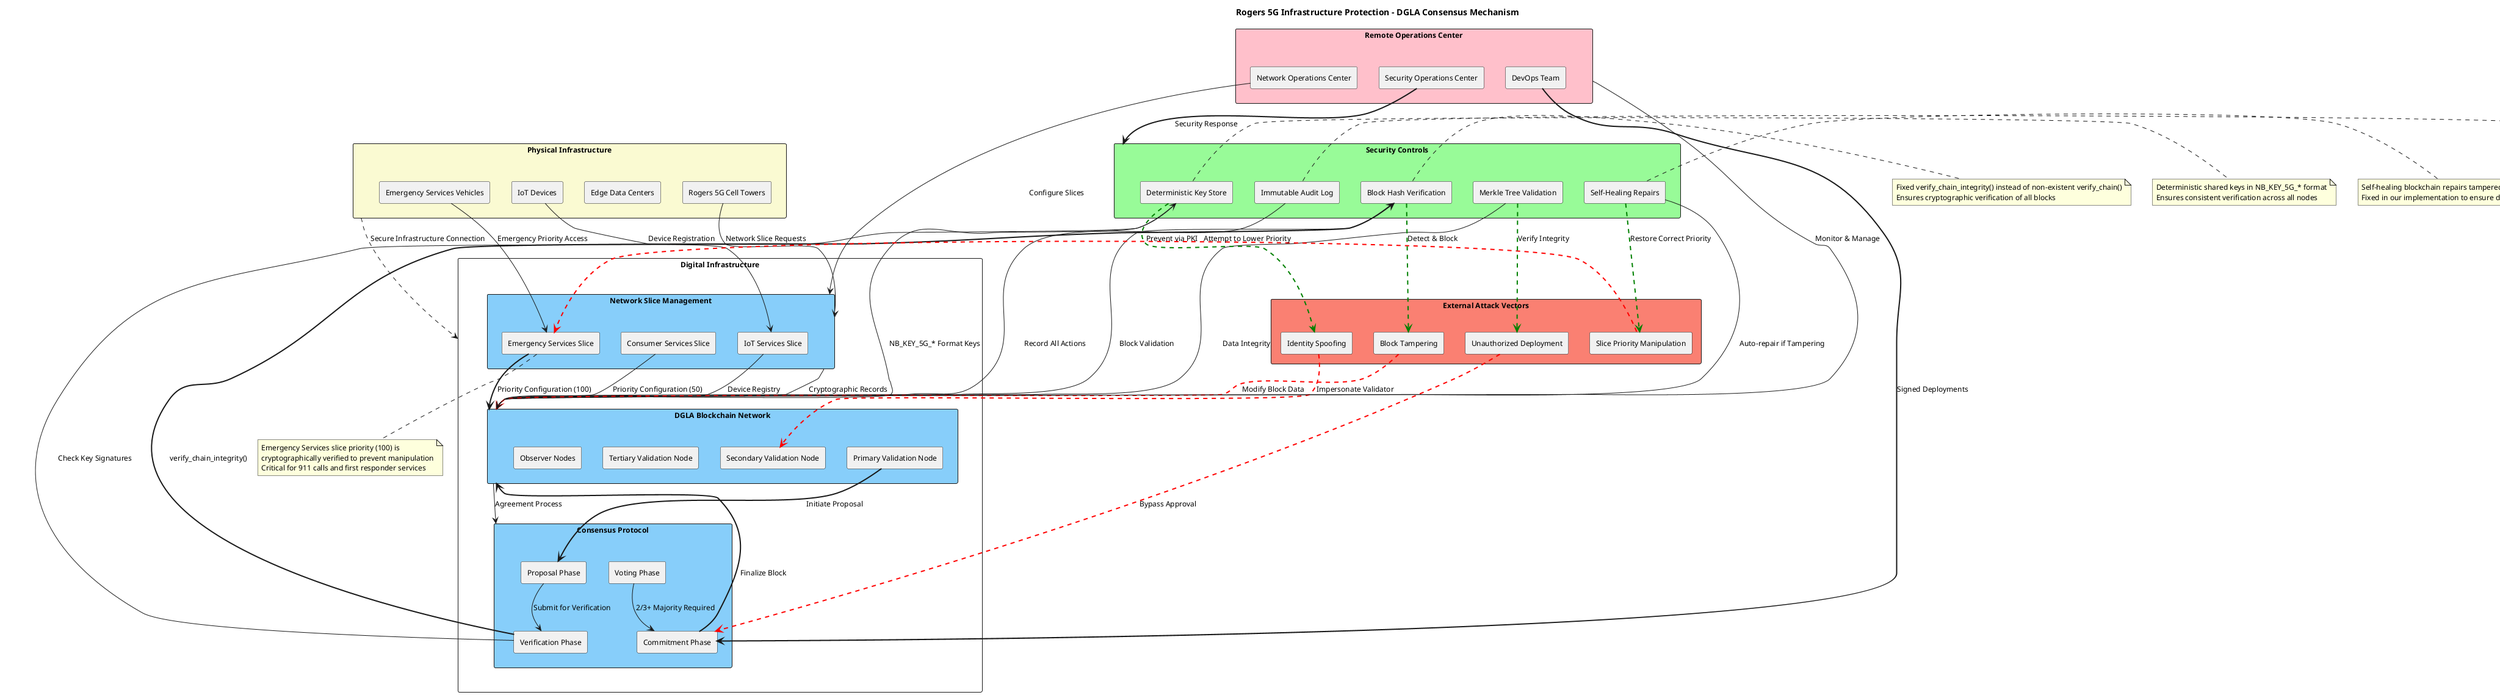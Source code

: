 @startuml DGLA Consensus & Infrastructure Protection

' Style settings
!define PROCESS_BG LightSkyBlue
!define SECURITY_BG PaleGreen
!define ATTACK_BG Salmon
!define PHYSICAL_BG LightGoldenRodYellow
!define REMOTE_BG Pink

skinparam componentStyle rectangle
skinparam backgroundColor White
skinparam defaultFontName Arial
skinparam defaultFontSize 12

' Title
title Rogers 5G Infrastructure Protection - DGLA Consensus Mechanism

' Define the top-level partitions
rectangle "Physical Infrastructure" as PHY #PHYSICAL_BG {
    rectangle "Rogers 5G Cell Towers" as TOWER
    rectangle "Edge Data Centers" as EDGE
    rectangle "IoT Devices" as IOT
    rectangle "Emergency Services Vehicles" as ESV
}

rectangle "Digital Infrastructure" as DIG {
    rectangle "Network Slice Management" as SLICE #PROCESS_BG {
        rectangle "Emergency Services Slice" as ES_SLICE
        rectangle "Consumer Services Slice" as CS_SLICE
        rectangle "IoT Services Slice" as IOT_SLICE
    }
    
    rectangle "DGLA Blockchain Network" as BCN #PROCESS_BG {
        rectangle "Primary Validation Node" as VN1
        rectangle "Secondary Validation Node" as VN2
        rectangle "Tertiary Validation Node" as VN3
        rectangle "Observer Nodes" as OBS
    }
    
    rectangle "Consensus Protocol" as CON #PROCESS_BG {
        rectangle "Proposal Phase" as PROP
        rectangle "Verification Phase" as VERIF
        rectangle "Voting Phase" as VOTE
        rectangle "Commitment Phase" as COMMIT
    }
}

rectangle "Security Controls" as SEC #SECURITY_BG {
    rectangle "Deterministic Key Store" as KEYS
    rectangle "Block Hash Verification" as HASH
    rectangle "Merkle Tree Validation" as MERKLE
    rectangle "Self-Healing Repairs" as REPAIR
    rectangle "Immutable Audit Log" as AUDIT
}

rectangle "External Attack Vectors" as ATK #ATTACK_BG {
    rectangle "Slice Priority Manipulation" as PRIORITY
    rectangle "Block Tampering" as TAMPERING
    rectangle "Identity Spoofing" as SPOOFING
    rectangle "Unauthorized Deployment" as UNAUTH
}

rectangle "Remote Operations Center" as ROC #REMOTE_BG {
    rectangle "Network Operations Center" as NOC
    rectangle "Security Operations Center" as SOC
    rectangle "DevOps Team" as DEVOPS
}

' Define the relationships and flows

' Physical to Digital connections
PHY -[dashed]-> DIG : "Secure Infrastructure Connection"
TOWER --> SLICE : "Network Slice Requests"
IOT --> IOT_SLICE : "Device Registration"
ESV --> ES_SLICE : "Emergency Priority Access"

' Slice management relationships
SLICE --> BCN : "Cryptographic Records" 
ES_SLICE -[bold]-> BCN : "Priority Configuration (100)"
CS_SLICE --> BCN : "Priority Configuration (50)"
IOT_SLICE --> BCN : "Device Registry"

' Blockchain consensus
BCN --> CON : "Agreement Process"
VN1 -[bold]-> PROP : "Initiate Proposal"
PROP --> VERIF : "Submit for Verification"
VERIF -[bold]-> HASH : "verify_chain_integrity()"
VERIF --> KEYS : "Check Key Signatures"
VOTE --> COMMIT : "2/3+ Majority Required"
COMMIT -[bold]-> BCN : "Finalize Block"

' Security controls
HASH --> BCN : "Block Validation"
KEYS --> BCN : "NB_KEY_5G_* Format Keys"
MERKLE --> BCN : "Data Integrity"
REPAIR --> BCN : "Auto-repair if Tampering"
AUDIT --> BCN : "Record All Actions"

' External attack vectors
PRIORITY -[#red,dashed,thickness=2]-> ES_SLICE : "Attempt to Lower Priority"
TAMPERING -[#red,dashed,thickness=2]-> BCN : "Modify Block Data"
SPOOFING -[#red,dashed,thickness=2]-> VN2 : "Impersonate Validator"
UNAUTH -[#red,dashed,thickness=2]-> COMMIT : "Bypass Approval"

' Security controls blocking attacks
HASH -[#green,dashed,thickness=2]-> TAMPERING : "Detect & Block"
KEYS -[#green,dashed,thickness=2]-> SPOOFING : "Prevent via PKI"
MERKLE -[#green,dashed,thickness=2]-> UNAUTH : "Verify Integrity"
REPAIR -[#green,dashed,thickness=2]-> PRIORITY : "Restore Correct Priority"

' Remote operations
ROC --> BCN : "Monitor & Manage"
NOC --> SLICE : "Configure Slices"
SOC -[bold]-> SEC : "Security Response"
DEVOPS -[bold]-> COMMIT : "Signed Deployments"

note right of HASH
  Fixed verify_chain_integrity() instead of non-existent verify_chain()
  Ensures cryptographic verification of all blocks
end note

note right of KEYS
  Deterministic shared keys in NB_KEY_5G_* format
  Ensures consistent verification across all nodes
end note

note right of REPAIR
  Self-healing blockchain repairs tampered blocks
  Fixed in our implementation to ensure data integrity
end note

note right of AUDIT
  Initial verification state properly set
  Added proper error handling with detailed logging
end note

note bottom of ES_SLICE
  Emergency Services slice priority (100) is 
  cryptographically verified to prevent manipulation
  Critical for 911 calls and first responder services
end note

@enduml
